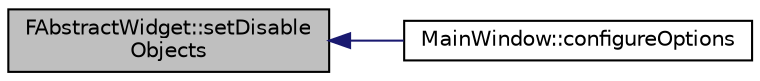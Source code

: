 digraph "FAbstractWidget::setDisableObjects"
{
 // INTERACTIVE_SVG=YES
  edge [fontname="Helvetica",fontsize="10",labelfontname="Helvetica",labelfontsize="10"];
  node [fontname="Helvetica",fontsize="10",shape=record];
  rankdir="LR";
  Node75 [label="FAbstractWidget::setDisable\lObjects",height=0.2,width=0.4,color="black", fillcolor="grey75", style="filled", fontcolor="black"];
  Node75 -> Node76 [dir="back",color="midnightblue",fontsize="10",style="solid",fontname="Helvetica"];
  Node76 [label="MainWindow::configureOptions",height=0.2,width=0.4,color="black", fillcolor="white", style="filled",URL="$class_main_window.html#ab7fcfafb1f92c51e6452893672775d41",tooltip="Créer le dialogue de configuration de l&#39;interface graphique. "];
}

